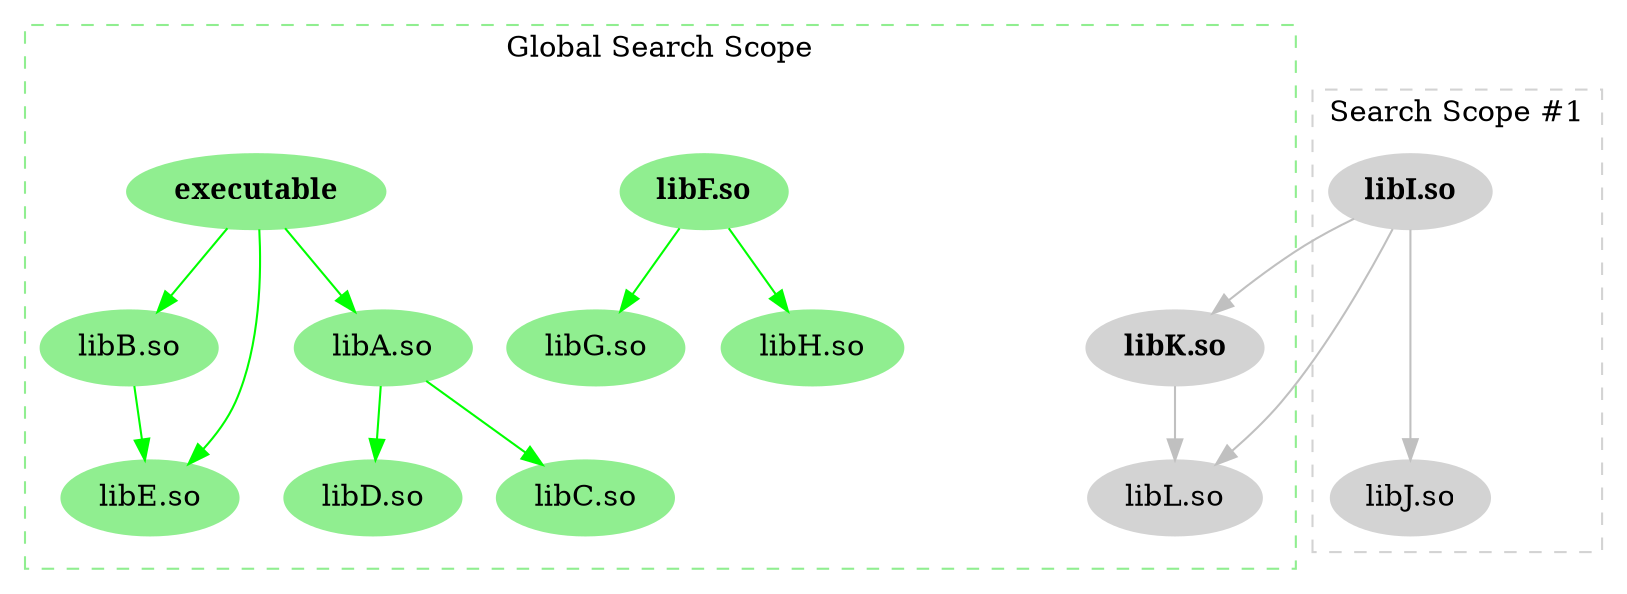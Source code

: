 digraph process {
  newrank="true";

  subgraph global {
    cluster="true";
    label="Global Search Scope";
    color="lightgreen";
    style="dashed";
    node [color="lightgreen" style="filled"];
    edge [color="green"];
    exe [label="executable" fontname="bold"];
    liba [label="libA.so"];
    libb [label="libB.so"];
    libc [label="libC.so"];
    libd [label="libD.so"];
    libe [label="libE.so"];
    exe -> liba;
    exe -> libb;
    exe -> libe;
    liba -> libc;
    liba -> libd;
    libb -> libe;

    libf [label="libF.so" fontname="bold"];
    libg [label="libG.so"];
    libh [label="libH.so"];
    { style="invis"; libf -> libg; libf -> libh; }

    {
      style="invis";
      libk [label="libK.so" color="lightgray" fontname="bold"];
      libl [label="libL.so" color="lightgray"];
    }
  }

  subgraph scope_1 {
    cluster="true";
    label="Search Scope #1";
    color="lightgray";
    style="dashed";
    node [color="lightgray" style="filled"];
    edge [color="gray"];
    ordering="in"
    libi [label="libI.so" fontname="bold"];
    libj [label="libJ.so"];
    libi -> libj;
    libi -> libk;
    libi -> libl;
    libk -> libl;
  }

  { rank=same; libj; libl; }
}
